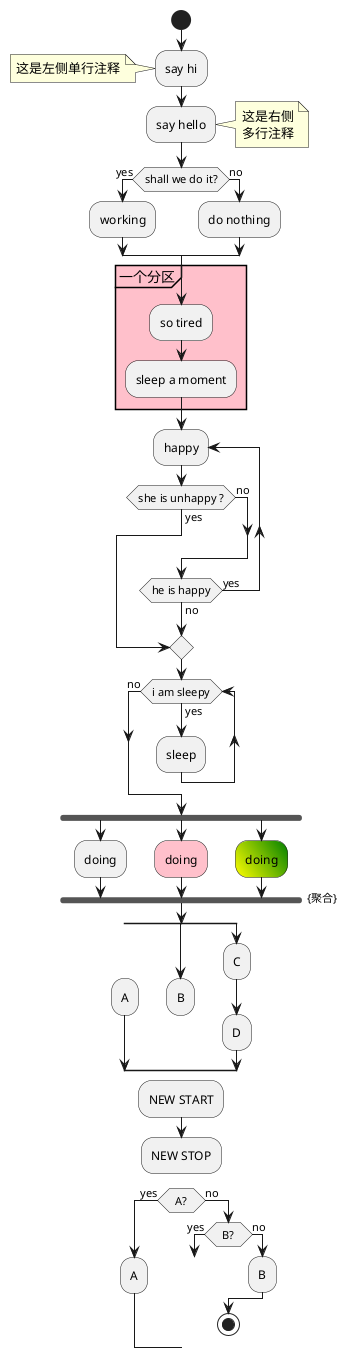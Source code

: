 @startuml

'活动图：就是平常说的流程图，用于描述系统的活动

'设置条件语句的结束样式
skinparam ConditionEndStyle hline

'起点
start

'活动标签以冒号开始，以分号结束，默认按顺序自动连接
:say hi;
'给活动标签添加注释
note left: 这是左侧单行注释
:say hello;
note right
    这是右侧
    多行注释
end note

'条件判断
if (shall we do it?) then (yes)
    :working;
else (no)
    :do nothing;
endif

'选择器
/'switch (status)
case (A)
    :say A;
case (B)
    :say B;
case (C)
    :say C;
endswitch'/

'分区
partition #pink 一个分区 {
    :so tired;
    :sleep a moment;
}

'循环
repeat :happy;
    if (she is unhappy ?) then (yes)
        '跳出循环
        break
    else (no)
    endif
repeat while (he is happy) is (yes) not (no)

while (i am sleepy) is (yes)
    :sleep;
endwhile (no)

'并行
fork
    :doing;
fork again
    #pink:doing;
fork again
    #yellow\green:doing;
end fork {聚合}

'分割
split
    '隐藏输入线(可用于制造多个入口)
    -[hidden]->
    :A;
split again
    :B;
    '隐藏输出线(可用于制造多个出口)
    kill
split again
    :C;
    :D;
end split

'独立活动块
-[hidden]->
:NEW START;
:NEW STOP;
kill

'随机跳转
if (A?) then (yes)
    '标记一个位置
    label a
    :A;
else (no)
    if (B?) then (yes)
        '跳到标记位置
        goto a
    else (no)
        :B;
endif

'终点
stop

@enduml